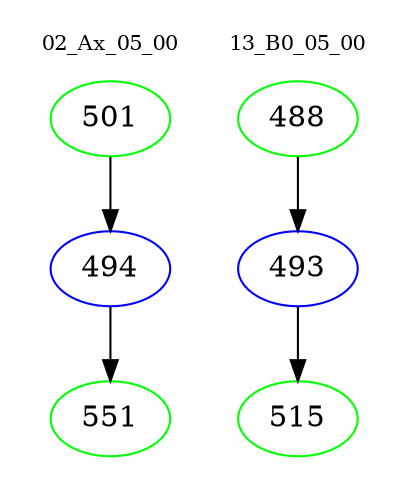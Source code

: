 digraph{
subgraph cluster_0 {
color = white
label = "02_Ax_05_00";
fontsize=10;
T0_501 [label="501", color="green"]
T0_501 -> T0_494 [color="black"]
T0_494 [label="494", color="blue"]
T0_494 -> T0_551 [color="black"]
T0_551 [label="551", color="green"]
}
subgraph cluster_1 {
color = white
label = "13_B0_05_00";
fontsize=10;
T1_488 [label="488", color="green"]
T1_488 -> T1_493 [color="black"]
T1_493 [label="493", color="blue"]
T1_493 -> T1_515 [color="black"]
T1_515 [label="515", color="green"]
}
}
